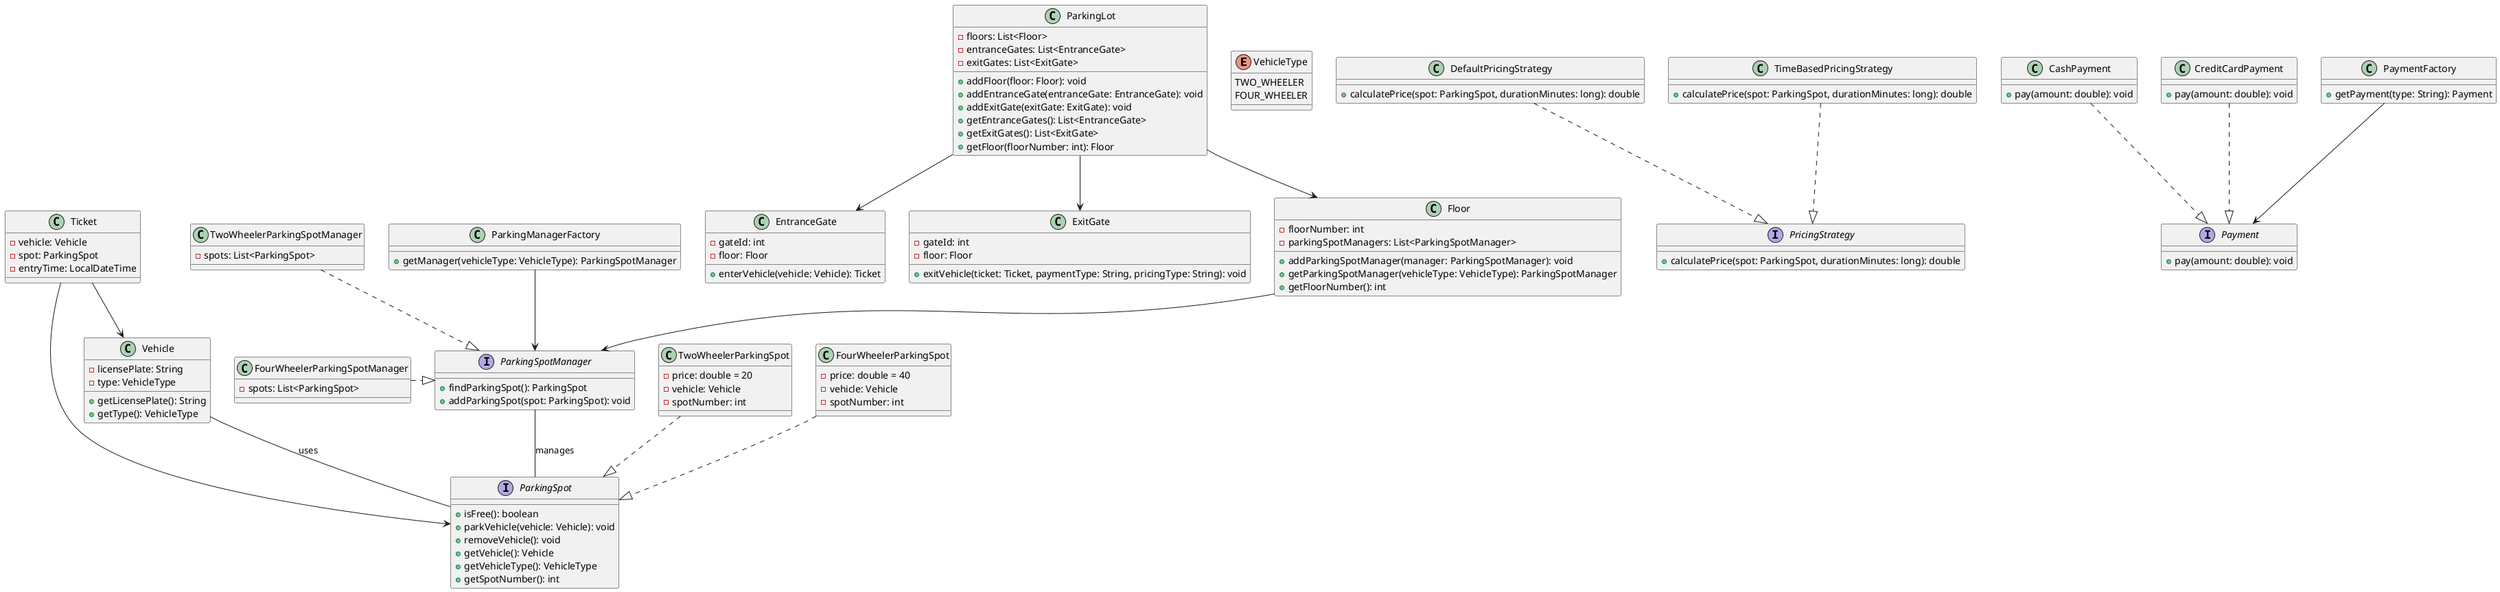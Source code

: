 @startuml

' Define VehicleType Enum
enum VehicleType {
    TWO_WHEELER
    FOUR_WHEELER
}

' Vehicle class
class Vehicle {
    - licensePlate: String
    - type: VehicleType
    + getLicensePlate(): String
    + getType(): VehicleType
}

' ParkingSpot interface
interface ParkingSpot {
    + isFree(): boolean
    + parkVehicle(vehicle: Vehicle): void
    + removeVehicle(): void
    + getVehicle(): Vehicle
    + getVehicleType(): VehicleType
    + getSpotNumber(): int
}

' TwoWheelerParkingSpot class
class TwoWheelerParkingSpot {
    - price: double = 20
    - vehicle: Vehicle
    - spotNumber: int
}
TwoWheelerParkingSpot ..|> ParkingSpot

' FourWheelerParkingSpot class
class FourWheelerParkingSpot {
    - price: double = 40
    - vehicle: Vehicle
    - spotNumber: int
}
FourWheelerParkingSpot ..|> ParkingSpot

' ParkingSpotManager interface
interface ParkingSpotManager {
    + findParkingSpot(): ParkingSpot
    + addParkingSpot(spot: ParkingSpot): void
}

' TwoWheelerParkingSpotManager class
class TwoWheelerParkingSpotManager {
    - spots: List<ParkingSpot>
}
TwoWheelerParkingSpotManager ..|> ParkingSpotManager

' FourWheelerParkingSpotManager class
class FourWheelerParkingSpotManager {
    - spots: List<ParkingSpot>
}
FourWheelerParkingSpotManager .|> ParkingSpotManager

' Ticket class
class Ticket {
    - vehicle: Vehicle
    - spot: ParkingSpot
    - entryTime: LocalDateTime
}

' PricingStrategy interface
interface PricingStrategy {
    + calculatePrice(spot: ParkingSpot, durationMinutes: long): double
}

' DefaultPricingStrategy class
class DefaultPricingStrategy {
    + calculatePrice(spot: ParkingSpot, durationMinutes: long): double
}
DefaultPricingStrategy ..|> PricingStrategy

' TimeBasedPricingStrategy class
class TimeBasedPricingStrategy {
    + calculatePrice(spot: ParkingSpot, durationMinutes: long): double
}
TimeBasedPricingStrategy ..|> PricingStrategy

' Payment interface
interface Payment {
    + pay(amount: double): void
}

' CashPayment class
class CashPayment {
    + pay(amount: double): void
}
CashPayment ..|> Payment

' CreditCardPayment class
class CreditCardPayment {
    + pay(amount: double): void
}
CreditCardPayment ..|> Payment

' PaymentFactory class
class PaymentFactory {
    + getPayment(type: String): Payment
}

' ParkingManagerFactory class
class ParkingManagerFactory {
    + getManager(vehicleType: VehicleType): ParkingSpotManager
}

' EntranceGate class
class EntranceGate {
    - gateId: int
    - floor: Floor
    + enterVehicle(vehicle: Vehicle): Ticket
}

' ExitGate class
class ExitGate {
    - gateId: int
    - floor: Floor
    + exitVehicle(ticket: Ticket, paymentType: String, pricingType: String): void
}

' Floor class
class Floor {
    - floorNumber: int
    - parkingSpotManagers: List<ParkingSpotManager>
    + addParkingSpotManager(manager: ParkingSpotManager): void
    + getParkingSpotManager(vehicleType: VehicleType): ParkingSpotManager
    + getFloorNumber(): int
}

' ParkingLot class
class ParkingLot {
    - floors: List<Floor>
    - entranceGates: List<EntranceGate>
    - exitGates: List<ExitGate>
    + addFloor(floor: Floor): void
    + addEntranceGate(entranceGate: EntranceGate): void
    + addExitGate(exitGate: ExitGate): void
    + getEntranceGates(): List<EntranceGate>
    + getExitGates(): List<ExitGate>
    + getFloor(floorNumber: int): Floor
}

' Relationships
Vehicle -- ParkingSpot : "uses"
ParkingSpotManager -- ParkingSpot : "manages"
Ticket --> Vehicle
Ticket --> ParkingSpot
Floor --> ParkingSpotManager
ParkingLot --> Floor
ParkingLot --> EntranceGate
ParkingLot --> ExitGate
PaymentFactory --> Payment
ParkingManagerFactory --> ParkingSpotManager

@enduml